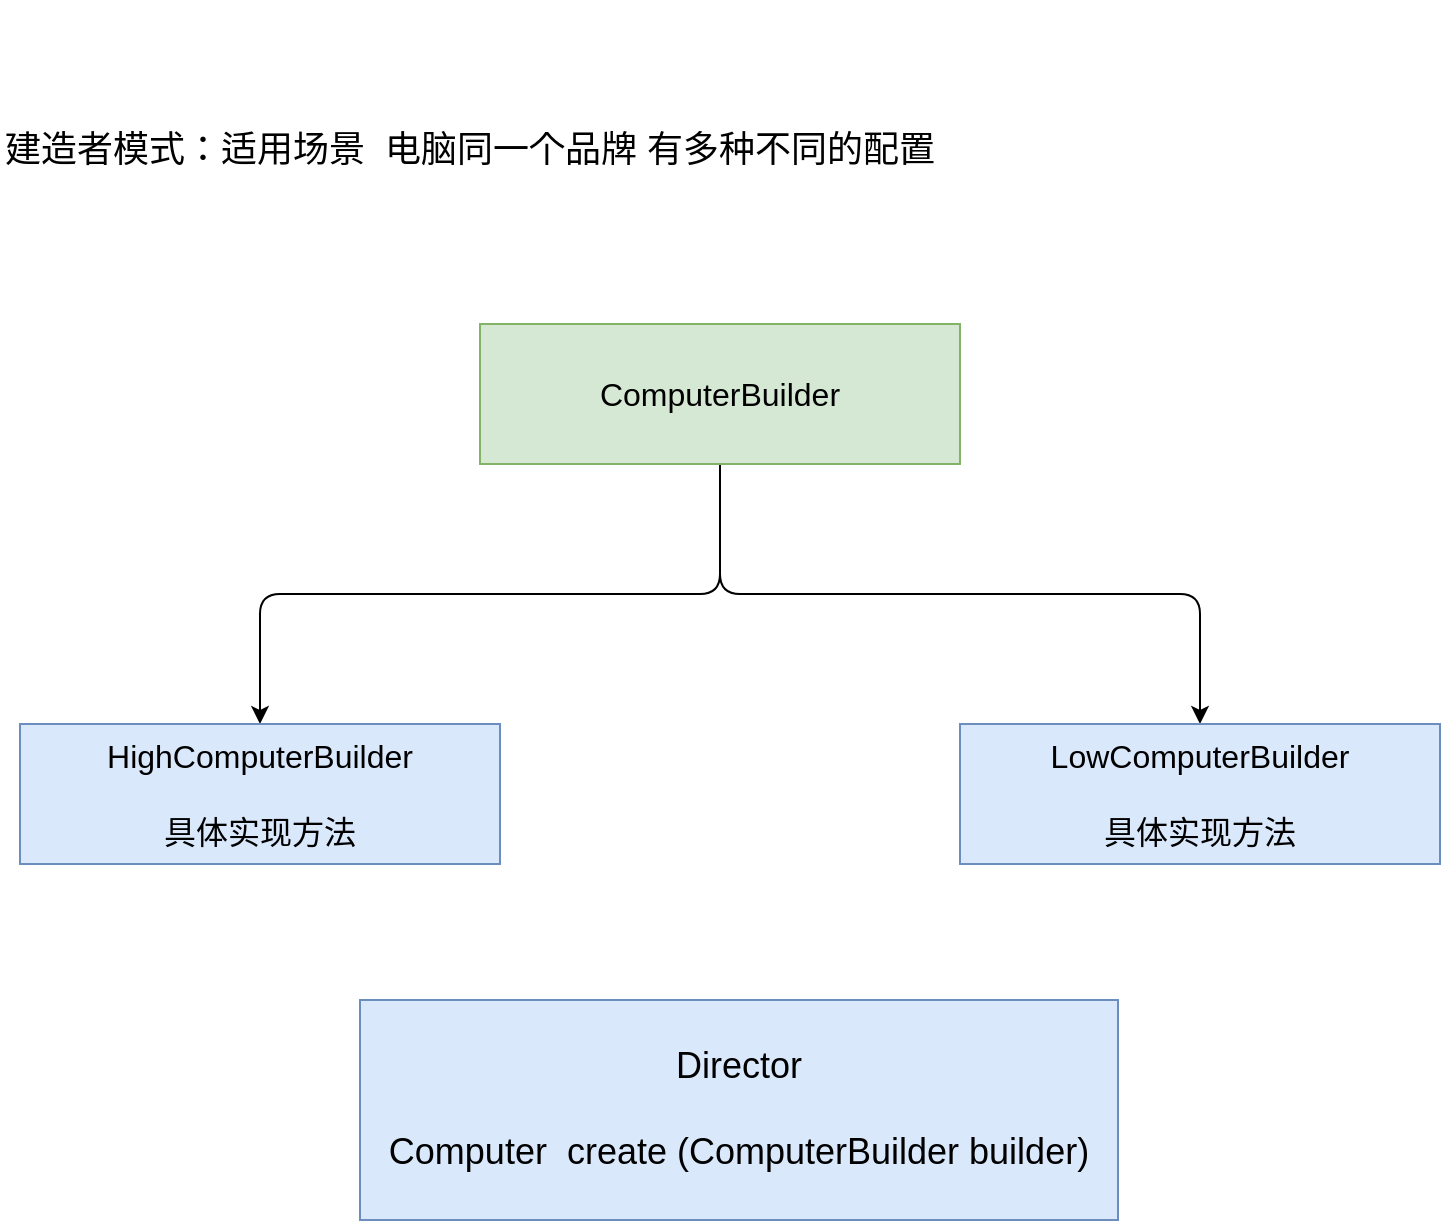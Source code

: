 <mxfile version="13.9.9" type="github">
  <diagram id="c0euCZ_ZqnufaI-KA44-" name="Page-1">
    <mxGraphModel dx="1673" dy="896" grid="1" gridSize="10" guides="1" tooltips="1" connect="1" arrows="1" fold="1" page="1" pageScale="1" pageWidth="827" pageHeight="1169" math="0" shadow="0">
      <root>
        <mxCell id="0" />
        <mxCell id="1" parent="0" />
        <mxCell id="rfx14-gHAetRMhGF4-WF-6" style="edgeStyle=orthogonalEdgeStyle;rounded=1;orthogonalLoop=1;jettySize=auto;html=1;exitX=0.5;exitY=1;exitDx=0;exitDy=0;entryX=0.5;entryY=0;entryDx=0;entryDy=0;" edge="1" parent="1" source="rfx14-gHAetRMhGF4-WF-1" target="rfx14-gHAetRMhGF4-WF-5">
          <mxGeometry relative="1" as="geometry" />
        </mxCell>
        <mxCell id="rfx14-gHAetRMhGF4-WF-7" style="edgeStyle=orthogonalEdgeStyle;rounded=1;orthogonalLoop=1;jettySize=auto;html=1;" edge="1" parent="1" source="rfx14-gHAetRMhGF4-WF-1" target="rfx14-gHAetRMhGF4-WF-4">
          <mxGeometry relative="1" as="geometry" />
        </mxCell>
        <mxCell id="rfx14-gHAetRMhGF4-WF-1" value="&lt;font style=&quot;font-size: 16px&quot;&gt;ComputerBuilder&lt;/font&gt;" style="rounded=0;whiteSpace=wrap;html=1;fillColor=#d5e8d4;strokeColor=#82b366;" vertex="1" parent="1">
          <mxGeometry x="270" y="162" width="240" height="70" as="geometry" />
        </mxCell>
        <mxCell id="rfx14-gHAetRMhGF4-WF-4" value="&lt;font style=&quot;font-size: 16px&quot;&gt;LowComputerBuilder&lt;br&gt;&lt;br&gt;具体实现方法&lt;br&gt;&lt;/font&gt;" style="rounded=0;whiteSpace=wrap;html=1;fillColor=#dae8fc;strokeColor=#6c8ebf;" vertex="1" parent="1">
          <mxGeometry x="510" y="362" width="240" height="70" as="geometry" />
        </mxCell>
        <mxCell id="rfx14-gHAetRMhGF4-WF-5" value="&lt;font style=&quot;font-size: 16px&quot;&gt;HighComputerBuilder&lt;br&gt;&lt;br&gt;具体实现方法&lt;br&gt;&lt;/font&gt;" style="rounded=0;whiteSpace=wrap;html=1;fillColor=#dae8fc;strokeColor=#6c8ebf;" vertex="1" parent="1">
          <mxGeometry x="40" y="362" width="240" height="70" as="geometry" />
        </mxCell>
        <mxCell id="rfx14-gHAetRMhGF4-WF-8" value="&lt;font style=&quot;font-size: 18px&quot;&gt;Director&lt;br&gt;&lt;br&gt;Computer&amp;nbsp; create (ComputerBuilder builder)&lt;br&gt;&lt;/font&gt;" style="rounded=0;whiteSpace=wrap;html=1;fillColor=#dae8fc;strokeColor=#6c8ebf;" vertex="1" parent="1">
          <mxGeometry x="210" y="500" width="379" height="110" as="geometry" />
        </mxCell>
        <mxCell id="rfx14-gHAetRMhGF4-WF-9" value="&lt;font style=&quot;font-size: 18px&quot;&gt;建造者模式：适用场景&amp;nbsp; 电脑同一个品牌 有多种不同的配置&lt;/font&gt;" style="text;html=1;strokeColor=none;fillColor=none;align=center;verticalAlign=middle;whiteSpace=wrap;rounded=0;" vertex="1" parent="1">
          <mxGeometry x="30" width="470" height="150" as="geometry" />
        </mxCell>
      </root>
    </mxGraphModel>
  </diagram>
</mxfile>
